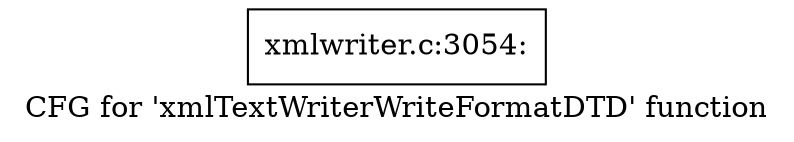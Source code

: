 digraph "CFG for 'xmlTextWriterWriteFormatDTD' function" {
	label="CFG for 'xmlTextWriterWriteFormatDTD' function";

	Node0x406d820 [shape=record,label="{xmlwriter.c:3054:}"];
}
